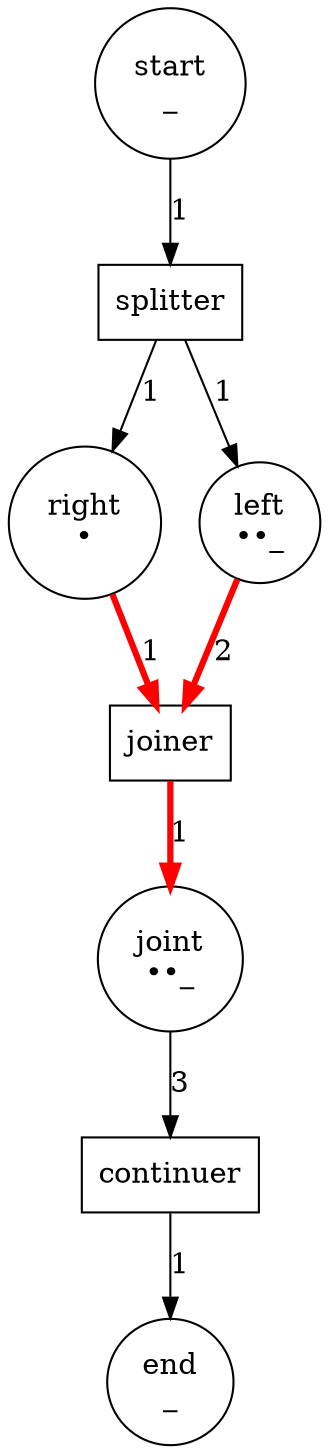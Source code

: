 digraph G {
0 [label="right\n•\n" shape=circle]
1 [label="left\n••_\n" shape=circle]
2 [label="end\n_\n" shape=circle]
3 [label="continuer" shape=box]
4 [label="joiner" shape=box]
5 [label="start\n_\n" shape=circle]
6 [label="splitter" shape=box]
7 [label="joint\n••_\n" shape=circle]

0 -> 4 [label="1" ,color=red,penwidth=3.0] 
1 -> 4 [label="2" ,color=red,penwidth=3.0] 
3 -> 2 [label="1" ] 
4 -> 7 [label="1" ,color=red,penwidth=3.0] 
5 -> 6 [label="1" ] 
6 -> 1 [label="1" ] 
6 -> 0 [label="1" ] 
7 -> 3 [label="3" ] 
}